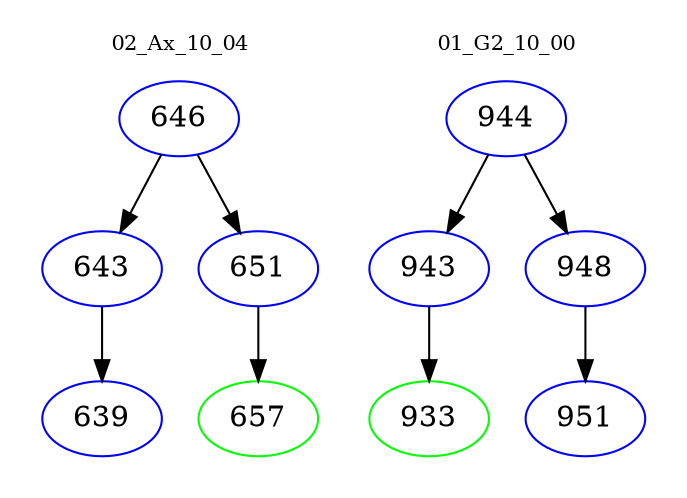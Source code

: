 digraph{
subgraph cluster_0 {
color = white
label = "02_Ax_10_04";
fontsize=10;
T0_646 [label="646", color="blue"]
T0_646 -> T0_643 [color="black"]
T0_643 [label="643", color="blue"]
T0_643 -> T0_639 [color="black"]
T0_639 [label="639", color="blue"]
T0_646 -> T0_651 [color="black"]
T0_651 [label="651", color="blue"]
T0_651 -> T0_657 [color="black"]
T0_657 [label="657", color="green"]
}
subgraph cluster_1 {
color = white
label = "01_G2_10_00";
fontsize=10;
T1_944 [label="944", color="blue"]
T1_944 -> T1_943 [color="black"]
T1_943 [label="943", color="blue"]
T1_943 -> T1_933 [color="black"]
T1_933 [label="933", color="green"]
T1_944 -> T1_948 [color="black"]
T1_948 [label="948", color="blue"]
T1_948 -> T1_951 [color="black"]
T1_951 [label="951", color="blue"]
}
}
